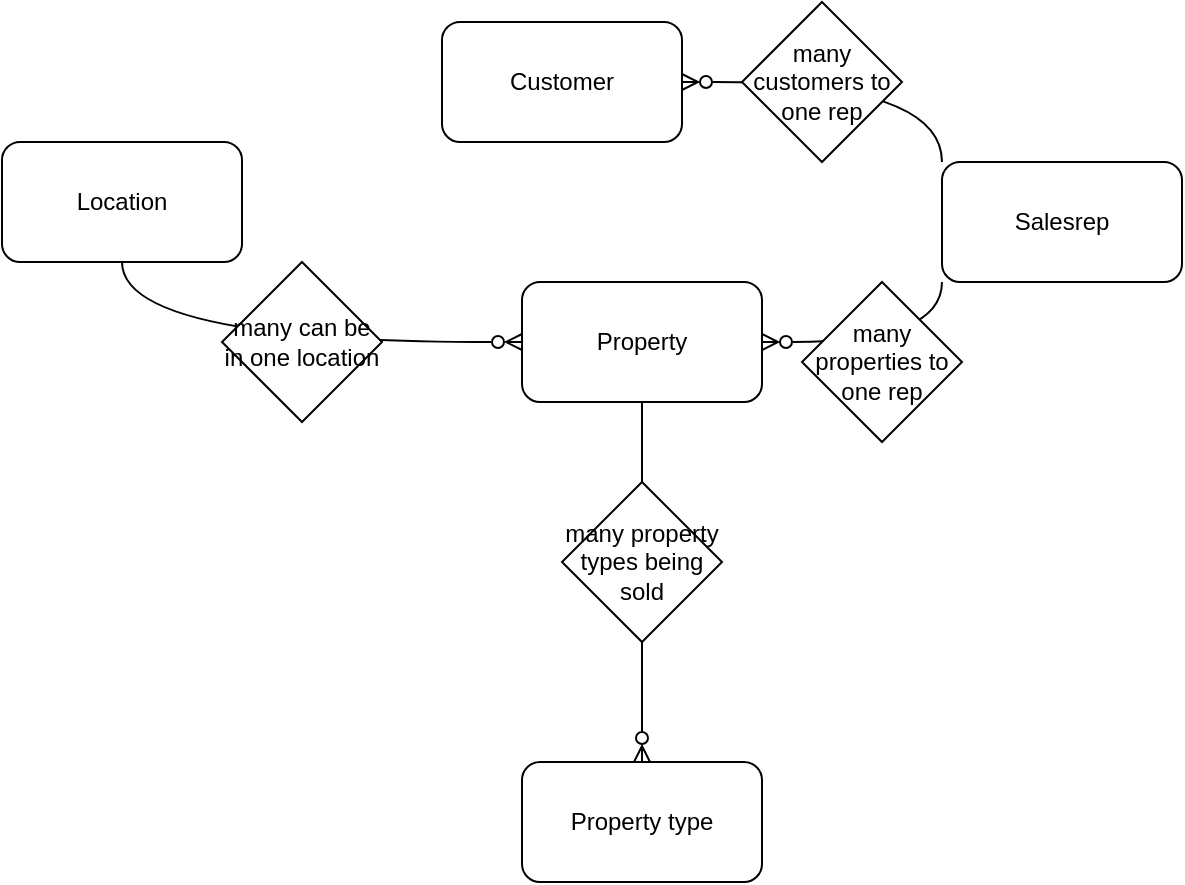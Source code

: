 <mxfile version="21.2.1" type="device">
  <diagram id="C5RBs43oDa-KdzZeNtuy" name="Page-1">
    <mxGraphModel dx="1434" dy="782" grid="1" gridSize="10" guides="1" tooltips="1" connect="1" arrows="1" fold="1" page="1" pageScale="1" pageWidth="827" pageHeight="1169" math="0" shadow="0">
      <root>
        <mxCell id="WIyWlLk6GJQsqaUBKTNV-0" />
        <mxCell id="WIyWlLk6GJQsqaUBKTNV-1" parent="WIyWlLk6GJQsqaUBKTNV-0" />
        <mxCell id="FYp9welt31-NkMGhpleW-9" style="edgeStyle=orthogonalEdgeStyle;rounded=0;orthogonalLoop=1;jettySize=auto;html=1;exitX=0.5;exitY=1;exitDx=0;exitDy=0;endArrow=ERzeroToMany;endFill=0;curved=1;entryX=0;entryY=0.5;entryDx=0;entryDy=0;" edge="1" parent="WIyWlLk6GJQsqaUBKTNV-1" source="FYp9welt31-NkMGhpleW-1" target="FYp9welt31-NkMGhpleW-0">
          <mxGeometry relative="1" as="geometry">
            <mxPoint x="300" y="280" as="targetPoint" />
          </mxGeometry>
        </mxCell>
        <mxCell id="FYp9welt31-NkMGhpleW-15" style="edgeStyle=orthogonalEdgeStyle;rounded=0;orthogonalLoop=1;jettySize=auto;html=1;exitX=0.5;exitY=1;exitDx=0;exitDy=0;endArrow=ERzeroToMany;endFill=0;" edge="1" parent="WIyWlLk6GJQsqaUBKTNV-1" source="FYp9welt31-NkMGhpleW-0" target="FYp9welt31-NkMGhpleW-4">
          <mxGeometry relative="1" as="geometry" />
        </mxCell>
        <mxCell id="FYp9welt31-NkMGhpleW-0" value="Property" style="rounded=1;whiteSpace=wrap;html=1;" vertex="1" parent="WIyWlLk6GJQsqaUBKTNV-1">
          <mxGeometry x="310" y="240" width="120" height="60" as="geometry" />
        </mxCell>
        <mxCell id="FYp9welt31-NkMGhpleW-1" value="Location" style="rounded=1;whiteSpace=wrap;html=1;" vertex="1" parent="WIyWlLk6GJQsqaUBKTNV-1">
          <mxGeometry x="50" y="170" width="120" height="60" as="geometry" />
        </mxCell>
        <mxCell id="FYp9welt31-NkMGhpleW-2" value="Customer" style="rounded=1;whiteSpace=wrap;html=1;" vertex="1" parent="WIyWlLk6GJQsqaUBKTNV-1">
          <mxGeometry x="270" y="110" width="120" height="60" as="geometry" />
        </mxCell>
        <mxCell id="FYp9welt31-NkMGhpleW-6" style="edgeStyle=orthogonalEdgeStyle;rounded=0;orthogonalLoop=1;jettySize=auto;html=1;exitX=0;exitY=0;exitDx=0;exitDy=0;entryX=1;entryY=0.5;entryDx=0;entryDy=0;curved=1;endArrow=ERzeroToMany;endFill=0;" edge="1" parent="WIyWlLk6GJQsqaUBKTNV-1" source="FYp9welt31-NkMGhpleW-3" target="FYp9welt31-NkMGhpleW-2">
          <mxGeometry relative="1" as="geometry" />
        </mxCell>
        <mxCell id="FYp9welt31-NkMGhpleW-7" style="edgeStyle=orthogonalEdgeStyle;rounded=0;orthogonalLoop=1;jettySize=auto;html=1;exitX=0;exitY=1;exitDx=0;exitDy=0;entryX=1;entryY=0.5;entryDx=0;entryDy=0;curved=1;endArrow=ERzeroToMany;endFill=0;" edge="1" parent="WIyWlLk6GJQsqaUBKTNV-1" source="FYp9welt31-NkMGhpleW-3" target="FYp9welt31-NkMGhpleW-0">
          <mxGeometry relative="1" as="geometry" />
        </mxCell>
        <mxCell id="FYp9welt31-NkMGhpleW-3" value="Salesrep" style="rounded=1;whiteSpace=wrap;html=1;" vertex="1" parent="WIyWlLk6GJQsqaUBKTNV-1">
          <mxGeometry x="520" y="180" width="120" height="60" as="geometry" />
        </mxCell>
        <mxCell id="FYp9welt31-NkMGhpleW-4" value="Property type" style="rounded=1;whiteSpace=wrap;html=1;" vertex="1" parent="WIyWlLk6GJQsqaUBKTNV-1">
          <mxGeometry x="310" y="480" width="120" height="60" as="geometry" />
        </mxCell>
        <mxCell id="FYp9welt31-NkMGhpleW-10" value="many can be in one location" style="rhombus;whiteSpace=wrap;html=1;" vertex="1" parent="WIyWlLk6GJQsqaUBKTNV-1">
          <mxGeometry x="160" y="230" width="80" height="80" as="geometry" />
        </mxCell>
        <mxCell id="FYp9welt31-NkMGhpleW-11" value="many customers to one rep" style="rhombus;whiteSpace=wrap;html=1;" vertex="1" parent="WIyWlLk6GJQsqaUBKTNV-1">
          <mxGeometry x="420" y="100" width="80" height="80" as="geometry" />
        </mxCell>
        <mxCell id="FYp9welt31-NkMGhpleW-12" value="many properties to one rep" style="rhombus;whiteSpace=wrap;html=1;" vertex="1" parent="WIyWlLk6GJQsqaUBKTNV-1">
          <mxGeometry x="450" y="240" width="80" height="80" as="geometry" />
        </mxCell>
        <mxCell id="FYp9welt31-NkMGhpleW-13" value="many property types being sold" style="rhombus;whiteSpace=wrap;html=1;" vertex="1" parent="WIyWlLk6GJQsqaUBKTNV-1">
          <mxGeometry x="330" y="340" width="80" height="80" as="geometry" />
        </mxCell>
      </root>
    </mxGraphModel>
  </diagram>
</mxfile>
